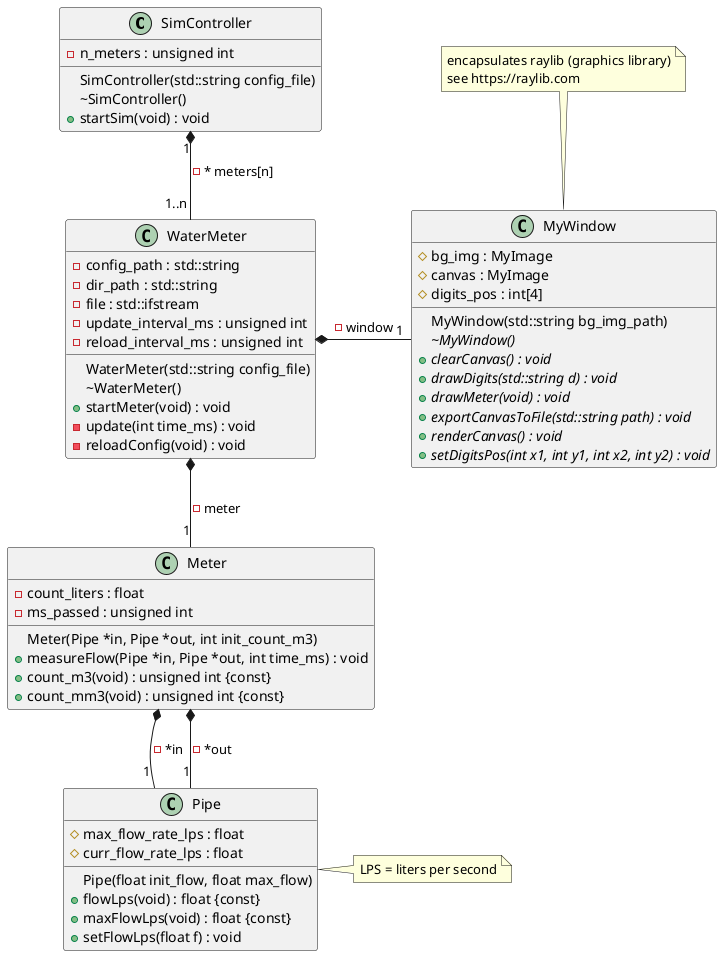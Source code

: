 @startuml
' Made with https://planttext.com

class SimController {
  - n_meters : unsigned int
  
  SimController(std::string config_file)
  \\~SimController()
  + startSim(void) : void 
}
SimController "1" *-- "1..n " WaterMeter : - * meters[n]

class WaterMeter {
  - config_path : std::string
  - dir_path : std::string
  - file : std::ifstream
  - update_interval_ms : unsigned int
  - reload_interval_ms : unsigned int

  WaterMeter(std::string config_file)
  \~WaterMeter()
  + startMeter(void) : void
  - update(int time_ms) : void
  - reloadConfig(void) : void
}
WaterMeter *-- "1" Meter : - meter
WaterMeter *-right- "1" MyWindow : - window

class MyWindow {
  # bg_img : MyImage
  # canvas : MyImage
  # digits_pos : int[4]
  
  MyWindow(std::string bg_img_path)
  {abstract} \~MyWindow()
  + {abstract} clearCanvas() : void
  + {abstract} drawDigits(std::string d) : void
  + {abstract} drawMeter(void) : void
  + {abstract} exportCanvasToFile(std::string path) : void
  + {abstract} renderCanvas() : void
  + {abstract} setDigitsPos(int x1, int y1, int x2, int y2) : void
}
note "encapsulates raylib (graphics library)\nsee https://raylib.com" as N1
MyWindow .up. N1

class Meter {
  - count_liters : float
  - ms_passed : unsigned int
  
  Meter(Pipe *in, Pipe *out, int init_count_m3)
  + measureFlow(Pipe *in, Pipe *out, int time_ms) : void
  + count_m3(void) : unsigned int {const}
  + count_mm3(void) : unsigned int {const}
}
Meter *-- "1" Pipe : - *in
Meter *-- "1" Pipe : - *out

class Pipe {
  Pipe(float init_flow, float max_flow)
  # max_flow_rate_lps : float
  # curr_flow_rate_lps : float
  
  + flowLps(void) : float {const}
  + maxFlowLps(void) : float {const}
  + setFlowLps(float f) : void
}
note "LPS = liters per second" as N2
Pipe .right. N2

@enduml